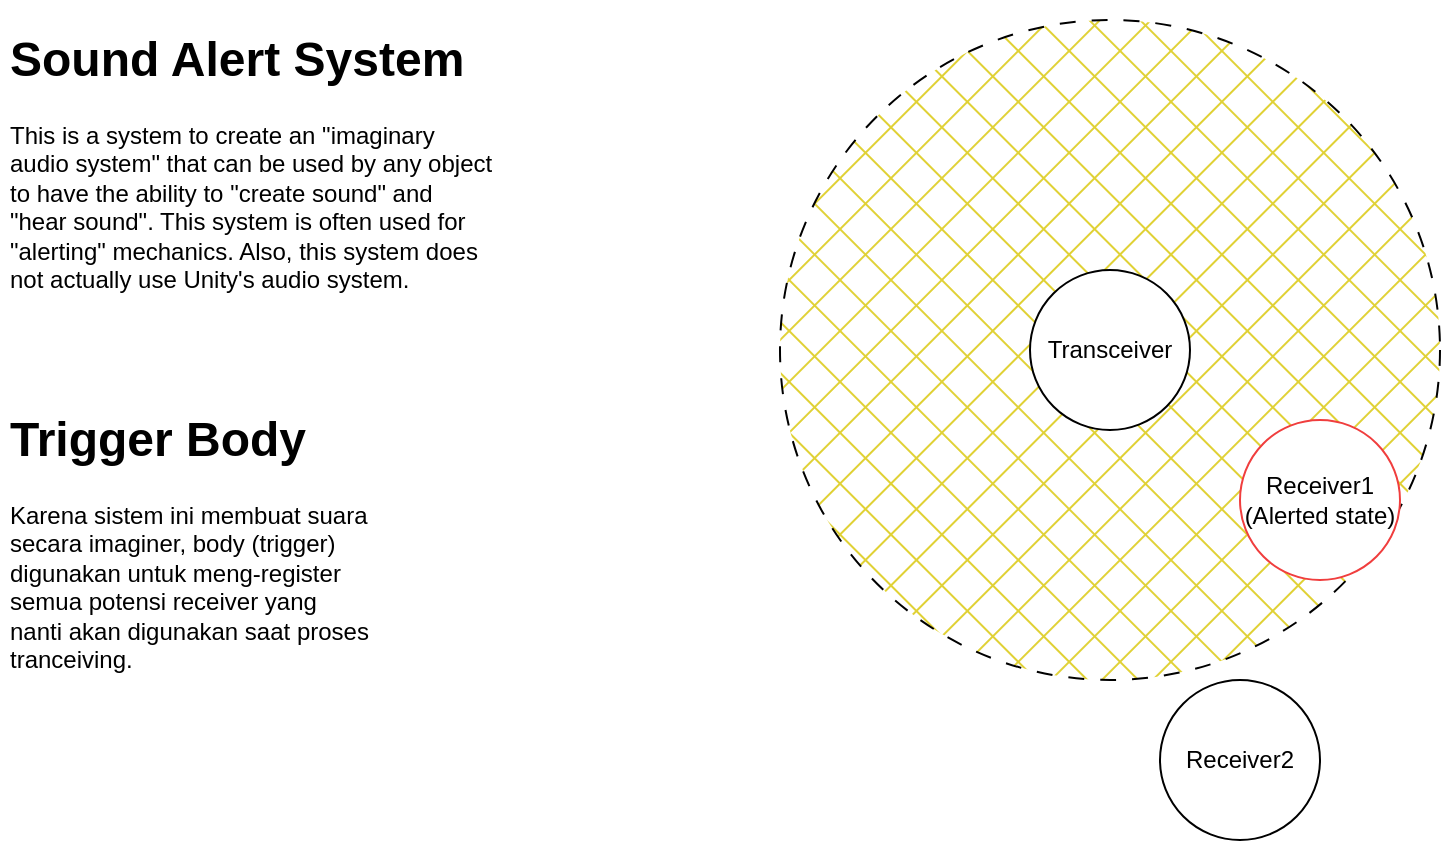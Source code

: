 <mxfile>
    <diagram id="tHa_Tt909zJz71iN8kBe" name="Page-1">
        <mxGraphModel dx="1139" dy="747" grid="1" gridSize="10" guides="1" tooltips="1" connect="1" arrows="1" fold="1" page="1" pageScale="1" pageWidth="850" pageHeight="1100" math="0" shadow="0">
            <root>
                <mxCell id="0"/>
                <mxCell id="1" parent="0"/>
                <mxCell id="5" value="" style="ellipse;whiteSpace=wrap;html=1;aspect=fixed;fillStyle=cross-hatch;gradientColor=none;fillColor=#E0D136;dashed=1;dashPattern=8 8;" parent="1" vertex="1">
                    <mxGeometry x="440" y="70" width="330" height="330" as="geometry"/>
                </mxCell>
                <mxCell id="2" value="Receiver1&lt;br&gt;(Alerted state)" style="ellipse;whiteSpace=wrap;html=1;aspect=fixed;strokeColor=#F03E3E;" parent="1" vertex="1">
                    <mxGeometry x="670" y="270" width="80" height="80" as="geometry"/>
                </mxCell>
                <mxCell id="3" value="Transceiver" style="ellipse;whiteSpace=wrap;html=1;aspect=fixed;" parent="1" vertex="1">
                    <mxGeometry x="565" y="195" width="80" height="80" as="geometry"/>
                </mxCell>
                <mxCell id="4" value="Receiver2" style="ellipse;whiteSpace=wrap;html=1;aspect=fixed;" parent="1" vertex="1">
                    <mxGeometry x="630" y="400" width="80" height="80" as="geometry"/>
                </mxCell>
                <mxCell id="6" value="&lt;h1&gt;Sound Alert System&lt;/h1&gt;&lt;p&gt;This is a system to create an &quot;imaginary audio system&quot; that can be used by any object to have the ability to &quot;create sound&quot; and &quot;hear sound&quot;. This system is often used for &quot;alerting&quot; mechanics. Also, this system does not actually use Unity's audio system.&lt;br&gt;&lt;/p&gt;" style="text;html=1;strokeColor=none;fillColor=none;spacing=5;spacingTop=-20;whiteSpace=wrap;overflow=hidden;rounded=0;dashed=1;dashPattern=8 8;fillStyle=cross-hatch;" parent="1" vertex="1">
                    <mxGeometry x="50" y="70" width="250" height="160" as="geometry"/>
                </mxCell>
                <mxCell id="7" value="&lt;h1&gt;Trigger Body&lt;/h1&gt;&lt;p&gt;Karena sistem ini membuat suara secara imaginer, body (trigger) digunakan untuk meng-register semua potensi receiver yang nanti akan digunakan saat proses tranceiving.&lt;/p&gt;" style="text;html=1;strokeColor=none;fillColor=none;spacing=5;spacingTop=-20;whiteSpace=wrap;overflow=hidden;rounded=0;dashed=1;dashPattern=8 8;fillStyle=cross-hatch;" parent="1" vertex="1">
                    <mxGeometry x="50" y="260" width="190" height="140" as="geometry"/>
                </mxCell>
            </root>
        </mxGraphModel>
    </diagram>
</mxfile>